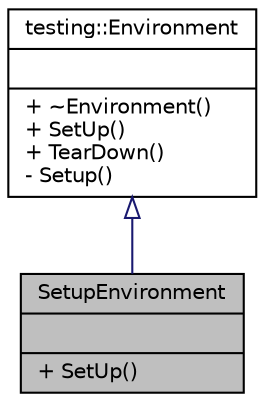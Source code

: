 digraph "SetupEnvironment"
{
 // LATEX_PDF_SIZE
  bgcolor="transparent";
  edge [fontname="Helvetica",fontsize="10",labelfontname="Helvetica",labelfontsize="10"];
  node [fontname="Helvetica",fontsize="10",shape=record];
  Node1 [label="{SetupEnvironment\n||+ SetUp()\l}",height=0.2,width=0.4,color="black", fillcolor="grey75", style="filled", fontcolor="black",tooltip=" "];
  Node2 -> Node1 [dir="back",color="midnightblue",fontsize="10",style="solid",arrowtail="onormal",fontname="Helvetica"];
  Node2 [label="{testing::Environment\n||+ ~Environment()\l+ SetUp()\l+ TearDown()\l- Setup()\l}",height=0.2,width=0.4,color="black",URL="$classtesting_1_1Environment.html",tooltip=" "];
}

